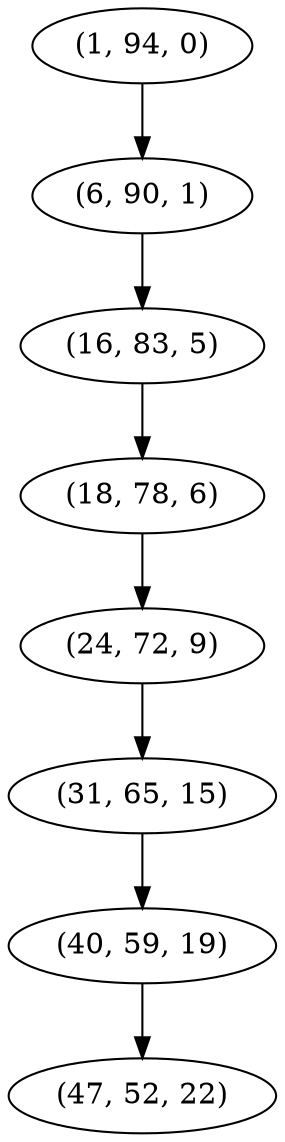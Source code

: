 digraph tree {
    "(1, 94, 0)";
    "(6, 90, 1)";
    "(16, 83, 5)";
    "(18, 78, 6)";
    "(24, 72, 9)";
    "(31, 65, 15)";
    "(40, 59, 19)";
    "(47, 52, 22)";
    "(1, 94, 0)" -> "(6, 90, 1)";
    "(6, 90, 1)" -> "(16, 83, 5)";
    "(16, 83, 5)" -> "(18, 78, 6)";
    "(18, 78, 6)" -> "(24, 72, 9)";
    "(24, 72, 9)" -> "(31, 65, 15)";
    "(31, 65, 15)" -> "(40, 59, 19)";
    "(40, 59, 19)" -> "(47, 52, 22)";
}
